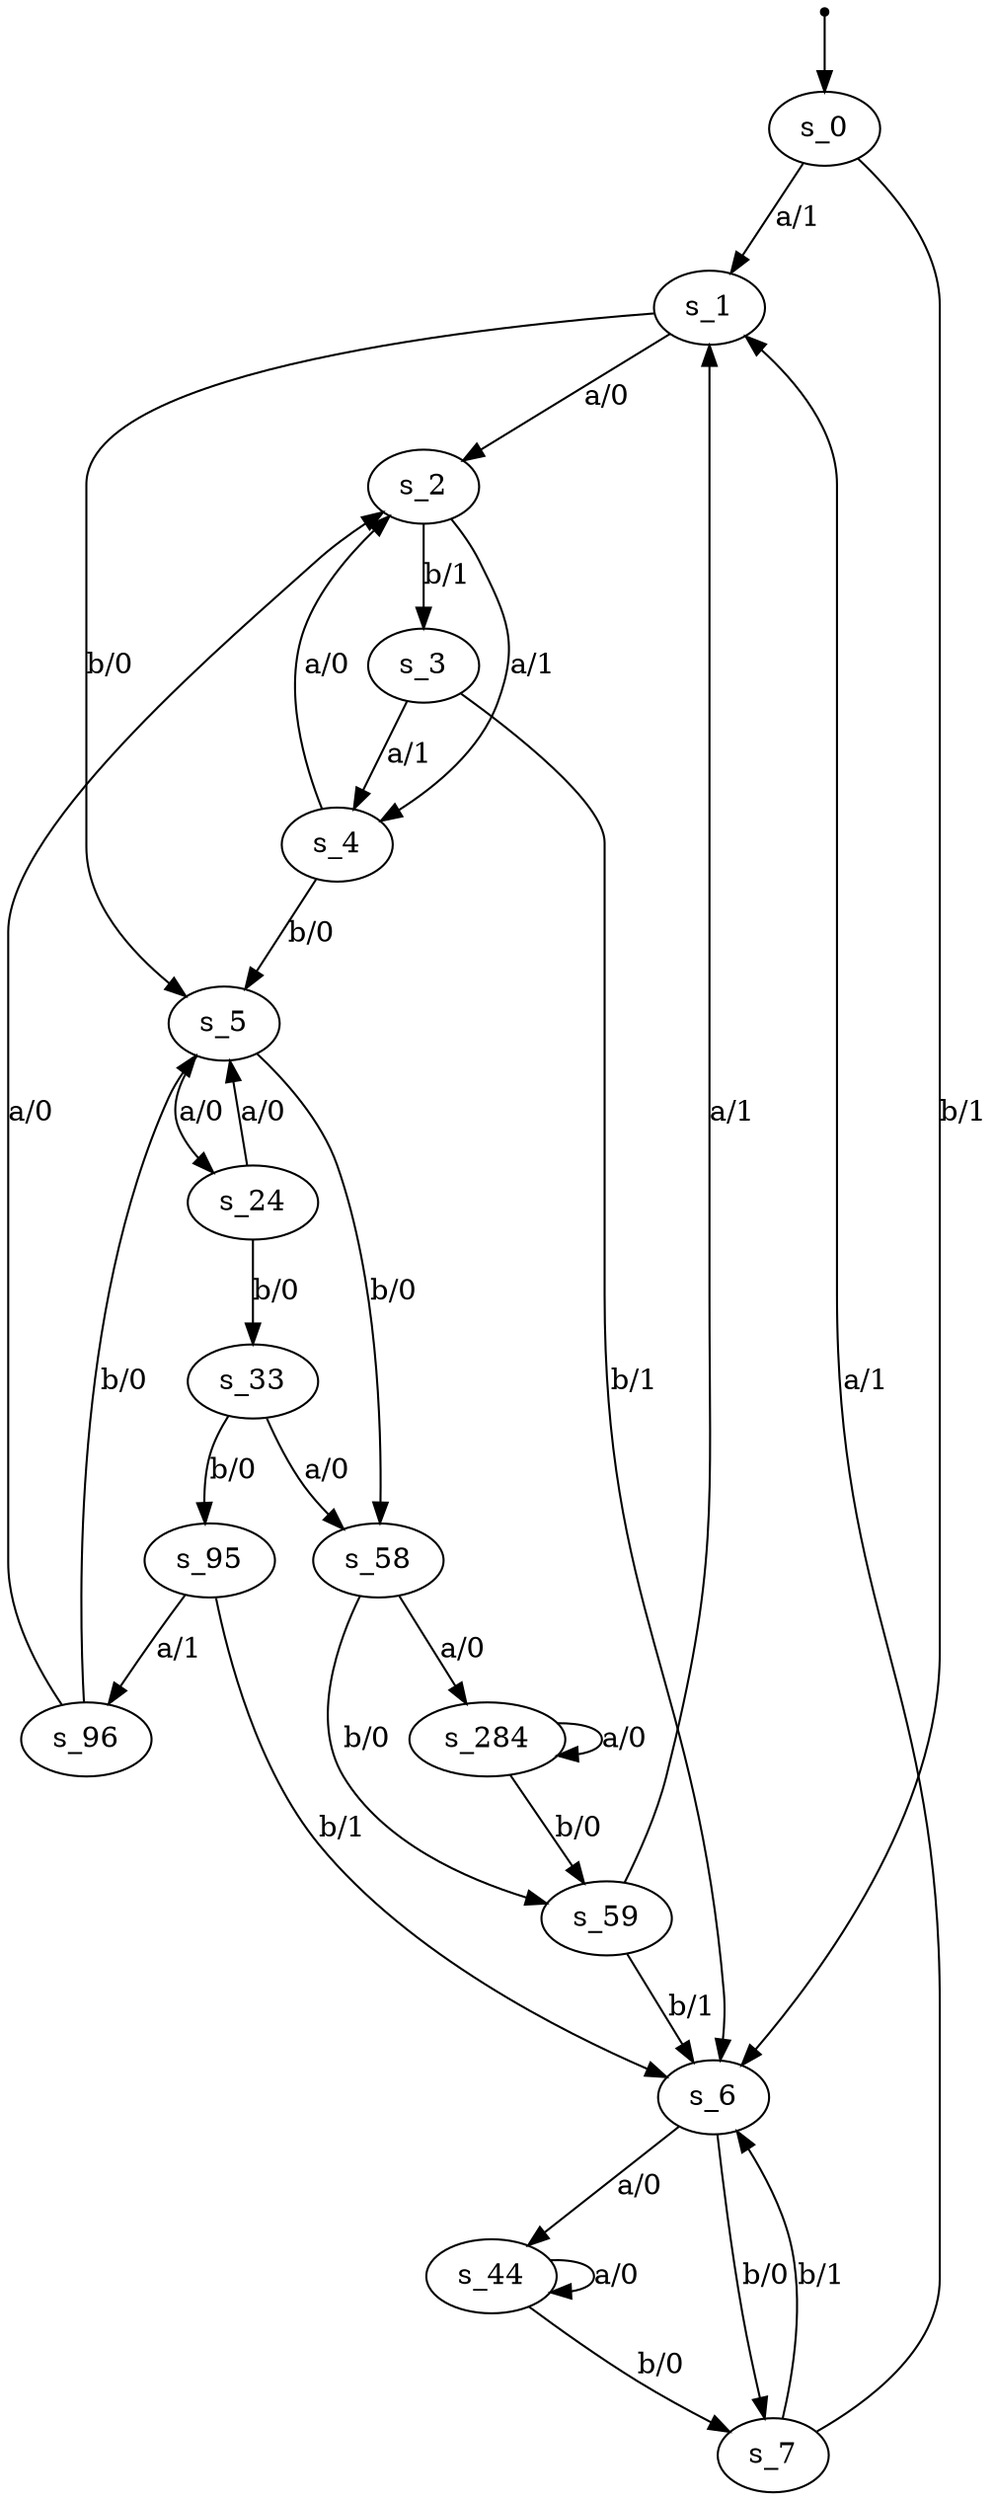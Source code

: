 digraph fsm {
	s_0 [root=true]
	s_1
	s_2
	s_3
	s_4
	s_5
	s_58
	s_59
	s_6
	s_44
	s_284
	s_7
	s_24
	s_33
	s_95
	s_96
	qi [shape = point]
	qi -> s_0
	s_0 -> s_1 [label="a/1"]
	s_1 -> s_2 [label="a/0"]
	s_2 -> s_3 [label="b/1"]
	s_3 -> s_4 [label="a/1"]
	s_4 -> s_5 [label="b/0"]
	s_5 -> s_58 [label="b/0"]
	s_58 -> s_59 [label="b/0"]
	s_59 -> s_6 [label="b/1"]
	s_6 -> s_44 [label="a/0"]
	s_59 -> s_1 [label="a/1"]
	s_1 -> s_5 [label="b/0"]
	s_58 -> s_284 [label="a/0"]
	s_284 -> s_284 [label="a/0"]
	s_4 -> s_2 [label="a/0"]
	s_2 -> s_4 [label="a/1"]
	s_3 -> s_6 [label="b/1"]
	s_6 -> s_7 [label="b/0"]
	s_7 -> s_6 [label="b/1"]
	s_44 -> s_44 [label="a/0"]
	s_44 -> s_7 [label="b/0"]
	s_7 -> s_1 [label="a/1"]
	s_5 -> s_24 [label="a/0"]
	s_24 -> s_5 [label="a/0"]
	s_284 -> s_59 [label="b/0"]
	s_24 -> s_33 [label="b/0"]
	s_33 -> s_95 [label="b/0"]
	s_95 -> s_96 [label="a/1"]
	s_96 -> s_5 [label="b/0"]
	s_96 -> s_2 [label="a/0"]
	s_95 -> s_6 [label="b/1"]
	s_33 -> s_58 [label="a/0"]
	s_0 -> s_6 [label="b/1"]
}